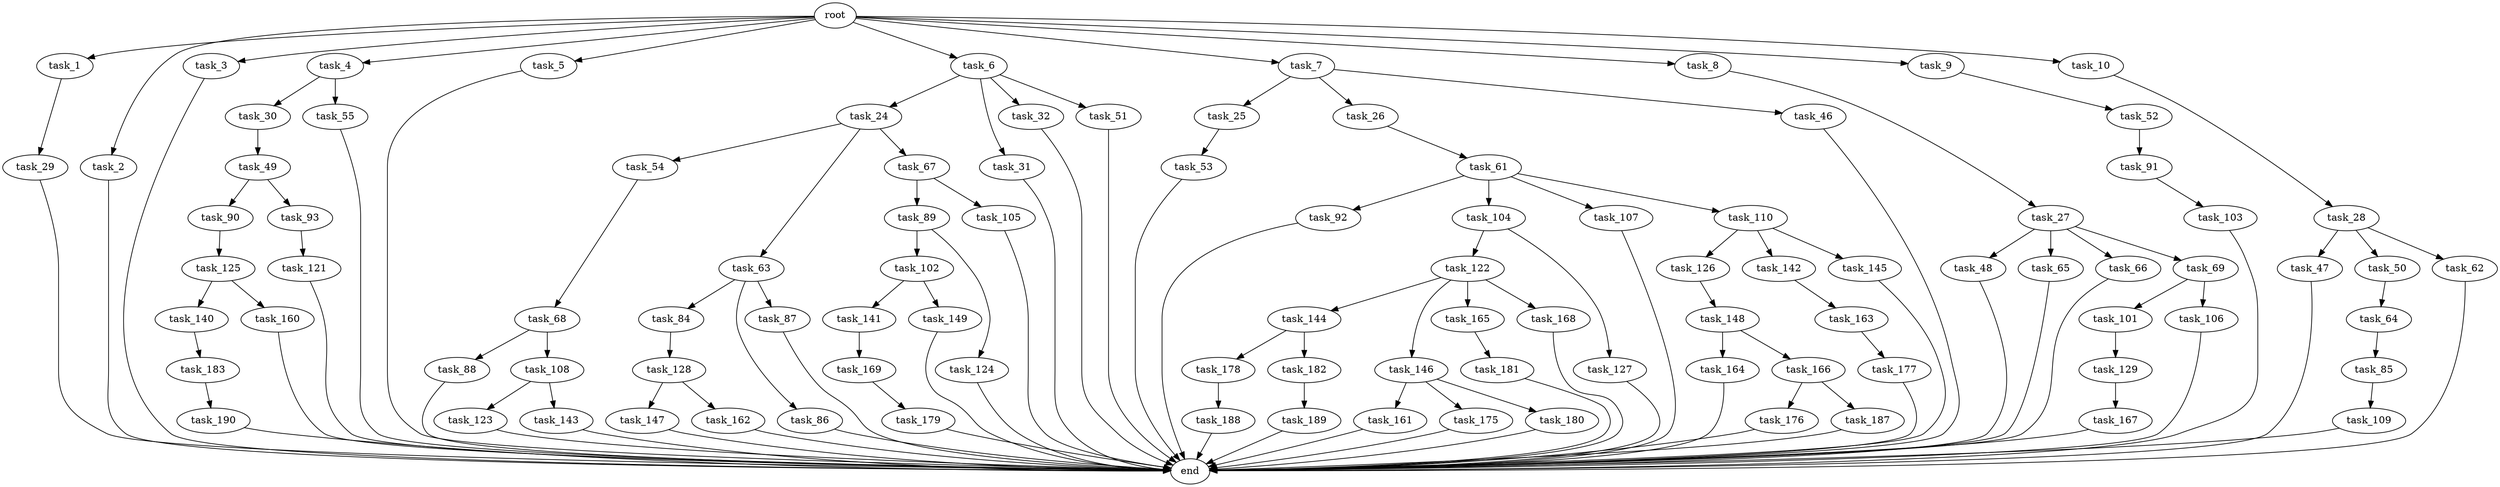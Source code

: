 digraph G {
  root [size="0.000000"];
  task_1 [size="1.024000"];
  task_2 [size="1.024000"];
  task_3 [size="1.024000"];
  task_4 [size="1.024000"];
  task_5 [size="1.024000"];
  task_6 [size="1.024000"];
  task_7 [size="1.024000"];
  task_8 [size="1.024000"];
  task_9 [size="1.024000"];
  task_10 [size="1.024000"];
  task_24 [size="549755813.888000"];
  task_25 [size="309237645.312000"];
  task_26 [size="309237645.312000"];
  task_27 [size="695784701.952000"];
  task_28 [size="34359738.368000"];
  task_29 [size="309237645.312000"];
  task_30 [size="77309411.328000"];
  task_31 [size="549755813.888000"];
  task_32 [size="549755813.888000"];
  task_46 [size="309237645.312000"];
  task_47 [size="309237645.312000"];
  task_48 [size="309237645.312000"];
  task_49 [size="549755813.888000"];
  task_50 [size="309237645.312000"];
  task_51 [size="549755813.888000"];
  task_52 [size="549755813.888000"];
  task_53 [size="695784701.952000"];
  task_54 [size="309237645.312000"];
  task_55 [size="77309411.328000"];
  task_61 [size="420906795.008000"];
  task_62 [size="309237645.312000"];
  task_63 [size="309237645.312000"];
  task_64 [size="77309411.328000"];
  task_65 [size="309237645.312000"];
  task_66 [size="309237645.312000"];
  task_67 [size="309237645.312000"];
  task_68 [size="309237645.312000"];
  task_69 [size="309237645.312000"];
  task_84 [size="549755813.888000"];
  task_85 [size="420906795.008000"];
  task_86 [size="549755813.888000"];
  task_87 [size="549755813.888000"];
  task_88 [size="309237645.312000"];
  task_89 [size="137438953.472000"];
  task_90 [size="137438953.472000"];
  task_91 [size="695784701.952000"];
  task_92 [size="214748364.800000"];
  task_93 [size="137438953.472000"];
  task_101 [size="695784701.952000"];
  task_102 [size="137438953.472000"];
  task_103 [size="77309411.328000"];
  task_104 [size="214748364.800000"];
  task_105 [size="137438953.472000"];
  task_106 [size="695784701.952000"];
  task_107 [size="214748364.800000"];
  task_108 [size="309237645.312000"];
  task_109 [size="549755813.888000"];
  task_110 [size="214748364.800000"];
  task_121 [size="137438953.472000"];
  task_122 [size="34359738.368000"];
  task_123 [size="34359738.368000"];
  task_124 [size="137438953.472000"];
  task_125 [size="858993459.200000"];
  task_126 [size="420906795.008000"];
  task_127 [size="34359738.368000"];
  task_128 [size="695784701.952000"];
  task_129 [size="77309411.328000"];
  task_140 [size="214748364.800000"];
  task_141 [size="77309411.328000"];
  task_142 [size="420906795.008000"];
  task_143 [size="34359738.368000"];
  task_144 [size="137438953.472000"];
  task_145 [size="420906795.008000"];
  task_146 [size="137438953.472000"];
  task_147 [size="137438953.472000"];
  task_148 [size="549755813.888000"];
  task_149 [size="77309411.328000"];
  task_160 [size="214748364.800000"];
  task_161 [size="858993459.200000"];
  task_162 [size="137438953.472000"];
  task_163 [size="695784701.952000"];
  task_164 [size="309237645.312000"];
  task_165 [size="137438953.472000"];
  task_166 [size="309237645.312000"];
  task_167 [size="34359738.368000"];
  task_168 [size="137438953.472000"];
  task_169 [size="214748364.800000"];
  task_175 [size="858993459.200000"];
  task_176 [size="549755813.888000"];
  task_177 [size="137438953.472000"];
  task_178 [size="858993459.200000"];
  task_179 [size="549755813.888000"];
  task_180 [size="858993459.200000"];
  task_181 [size="549755813.888000"];
  task_182 [size="858993459.200000"];
  task_183 [size="695784701.952000"];
  task_187 [size="549755813.888000"];
  task_188 [size="309237645.312000"];
  task_189 [size="549755813.888000"];
  task_190 [size="309237645.312000"];
  end [size="0.000000"];

  root -> task_1 [size="1.000000"];
  root -> task_2 [size="1.000000"];
  root -> task_3 [size="1.000000"];
  root -> task_4 [size="1.000000"];
  root -> task_5 [size="1.000000"];
  root -> task_6 [size="1.000000"];
  root -> task_7 [size="1.000000"];
  root -> task_8 [size="1.000000"];
  root -> task_9 [size="1.000000"];
  root -> task_10 [size="1.000000"];
  task_1 -> task_29 [size="301989888.000000"];
  task_2 -> end [size="1.000000"];
  task_3 -> end [size="1.000000"];
  task_4 -> task_30 [size="75497472.000000"];
  task_4 -> task_55 [size="75497472.000000"];
  task_5 -> end [size="1.000000"];
  task_6 -> task_24 [size="536870912.000000"];
  task_6 -> task_31 [size="536870912.000000"];
  task_6 -> task_32 [size="536870912.000000"];
  task_6 -> task_51 [size="536870912.000000"];
  task_7 -> task_25 [size="301989888.000000"];
  task_7 -> task_26 [size="301989888.000000"];
  task_7 -> task_46 [size="301989888.000000"];
  task_8 -> task_27 [size="679477248.000000"];
  task_9 -> task_52 [size="536870912.000000"];
  task_10 -> task_28 [size="33554432.000000"];
  task_24 -> task_54 [size="301989888.000000"];
  task_24 -> task_63 [size="301989888.000000"];
  task_24 -> task_67 [size="301989888.000000"];
  task_25 -> task_53 [size="679477248.000000"];
  task_26 -> task_61 [size="411041792.000000"];
  task_27 -> task_48 [size="301989888.000000"];
  task_27 -> task_65 [size="301989888.000000"];
  task_27 -> task_66 [size="301989888.000000"];
  task_27 -> task_69 [size="301989888.000000"];
  task_28 -> task_47 [size="301989888.000000"];
  task_28 -> task_50 [size="301989888.000000"];
  task_28 -> task_62 [size="301989888.000000"];
  task_29 -> end [size="1.000000"];
  task_30 -> task_49 [size="536870912.000000"];
  task_31 -> end [size="1.000000"];
  task_32 -> end [size="1.000000"];
  task_46 -> end [size="1.000000"];
  task_47 -> end [size="1.000000"];
  task_48 -> end [size="1.000000"];
  task_49 -> task_90 [size="134217728.000000"];
  task_49 -> task_93 [size="134217728.000000"];
  task_50 -> task_64 [size="75497472.000000"];
  task_51 -> end [size="1.000000"];
  task_52 -> task_91 [size="679477248.000000"];
  task_53 -> end [size="1.000000"];
  task_54 -> task_68 [size="301989888.000000"];
  task_55 -> end [size="1.000000"];
  task_61 -> task_92 [size="209715200.000000"];
  task_61 -> task_104 [size="209715200.000000"];
  task_61 -> task_107 [size="209715200.000000"];
  task_61 -> task_110 [size="209715200.000000"];
  task_62 -> end [size="1.000000"];
  task_63 -> task_84 [size="536870912.000000"];
  task_63 -> task_86 [size="536870912.000000"];
  task_63 -> task_87 [size="536870912.000000"];
  task_64 -> task_85 [size="411041792.000000"];
  task_65 -> end [size="1.000000"];
  task_66 -> end [size="1.000000"];
  task_67 -> task_89 [size="134217728.000000"];
  task_67 -> task_105 [size="134217728.000000"];
  task_68 -> task_88 [size="301989888.000000"];
  task_68 -> task_108 [size="301989888.000000"];
  task_69 -> task_101 [size="679477248.000000"];
  task_69 -> task_106 [size="679477248.000000"];
  task_84 -> task_128 [size="679477248.000000"];
  task_85 -> task_109 [size="536870912.000000"];
  task_86 -> end [size="1.000000"];
  task_87 -> end [size="1.000000"];
  task_88 -> end [size="1.000000"];
  task_89 -> task_102 [size="134217728.000000"];
  task_89 -> task_124 [size="134217728.000000"];
  task_90 -> task_125 [size="838860800.000000"];
  task_91 -> task_103 [size="75497472.000000"];
  task_92 -> end [size="1.000000"];
  task_93 -> task_121 [size="134217728.000000"];
  task_101 -> task_129 [size="75497472.000000"];
  task_102 -> task_141 [size="75497472.000000"];
  task_102 -> task_149 [size="75497472.000000"];
  task_103 -> end [size="1.000000"];
  task_104 -> task_122 [size="33554432.000000"];
  task_104 -> task_127 [size="33554432.000000"];
  task_105 -> end [size="1.000000"];
  task_106 -> end [size="1.000000"];
  task_107 -> end [size="1.000000"];
  task_108 -> task_123 [size="33554432.000000"];
  task_108 -> task_143 [size="33554432.000000"];
  task_109 -> end [size="1.000000"];
  task_110 -> task_126 [size="411041792.000000"];
  task_110 -> task_142 [size="411041792.000000"];
  task_110 -> task_145 [size="411041792.000000"];
  task_121 -> end [size="1.000000"];
  task_122 -> task_144 [size="134217728.000000"];
  task_122 -> task_146 [size="134217728.000000"];
  task_122 -> task_165 [size="134217728.000000"];
  task_122 -> task_168 [size="134217728.000000"];
  task_123 -> end [size="1.000000"];
  task_124 -> end [size="1.000000"];
  task_125 -> task_140 [size="209715200.000000"];
  task_125 -> task_160 [size="209715200.000000"];
  task_126 -> task_148 [size="536870912.000000"];
  task_127 -> end [size="1.000000"];
  task_128 -> task_147 [size="134217728.000000"];
  task_128 -> task_162 [size="134217728.000000"];
  task_129 -> task_167 [size="33554432.000000"];
  task_140 -> task_183 [size="679477248.000000"];
  task_141 -> task_169 [size="209715200.000000"];
  task_142 -> task_163 [size="679477248.000000"];
  task_143 -> end [size="1.000000"];
  task_144 -> task_178 [size="838860800.000000"];
  task_144 -> task_182 [size="838860800.000000"];
  task_145 -> end [size="1.000000"];
  task_146 -> task_161 [size="838860800.000000"];
  task_146 -> task_175 [size="838860800.000000"];
  task_146 -> task_180 [size="838860800.000000"];
  task_147 -> end [size="1.000000"];
  task_148 -> task_164 [size="301989888.000000"];
  task_148 -> task_166 [size="301989888.000000"];
  task_149 -> end [size="1.000000"];
  task_160 -> end [size="1.000000"];
  task_161 -> end [size="1.000000"];
  task_162 -> end [size="1.000000"];
  task_163 -> task_177 [size="134217728.000000"];
  task_164 -> end [size="1.000000"];
  task_165 -> task_181 [size="536870912.000000"];
  task_166 -> task_176 [size="536870912.000000"];
  task_166 -> task_187 [size="536870912.000000"];
  task_167 -> end [size="1.000000"];
  task_168 -> end [size="1.000000"];
  task_169 -> task_179 [size="536870912.000000"];
  task_175 -> end [size="1.000000"];
  task_176 -> end [size="1.000000"];
  task_177 -> end [size="1.000000"];
  task_178 -> task_188 [size="301989888.000000"];
  task_179 -> end [size="1.000000"];
  task_180 -> end [size="1.000000"];
  task_181 -> end [size="1.000000"];
  task_182 -> task_189 [size="536870912.000000"];
  task_183 -> task_190 [size="301989888.000000"];
  task_187 -> end [size="1.000000"];
  task_188 -> end [size="1.000000"];
  task_189 -> end [size="1.000000"];
  task_190 -> end [size="1.000000"];
}
